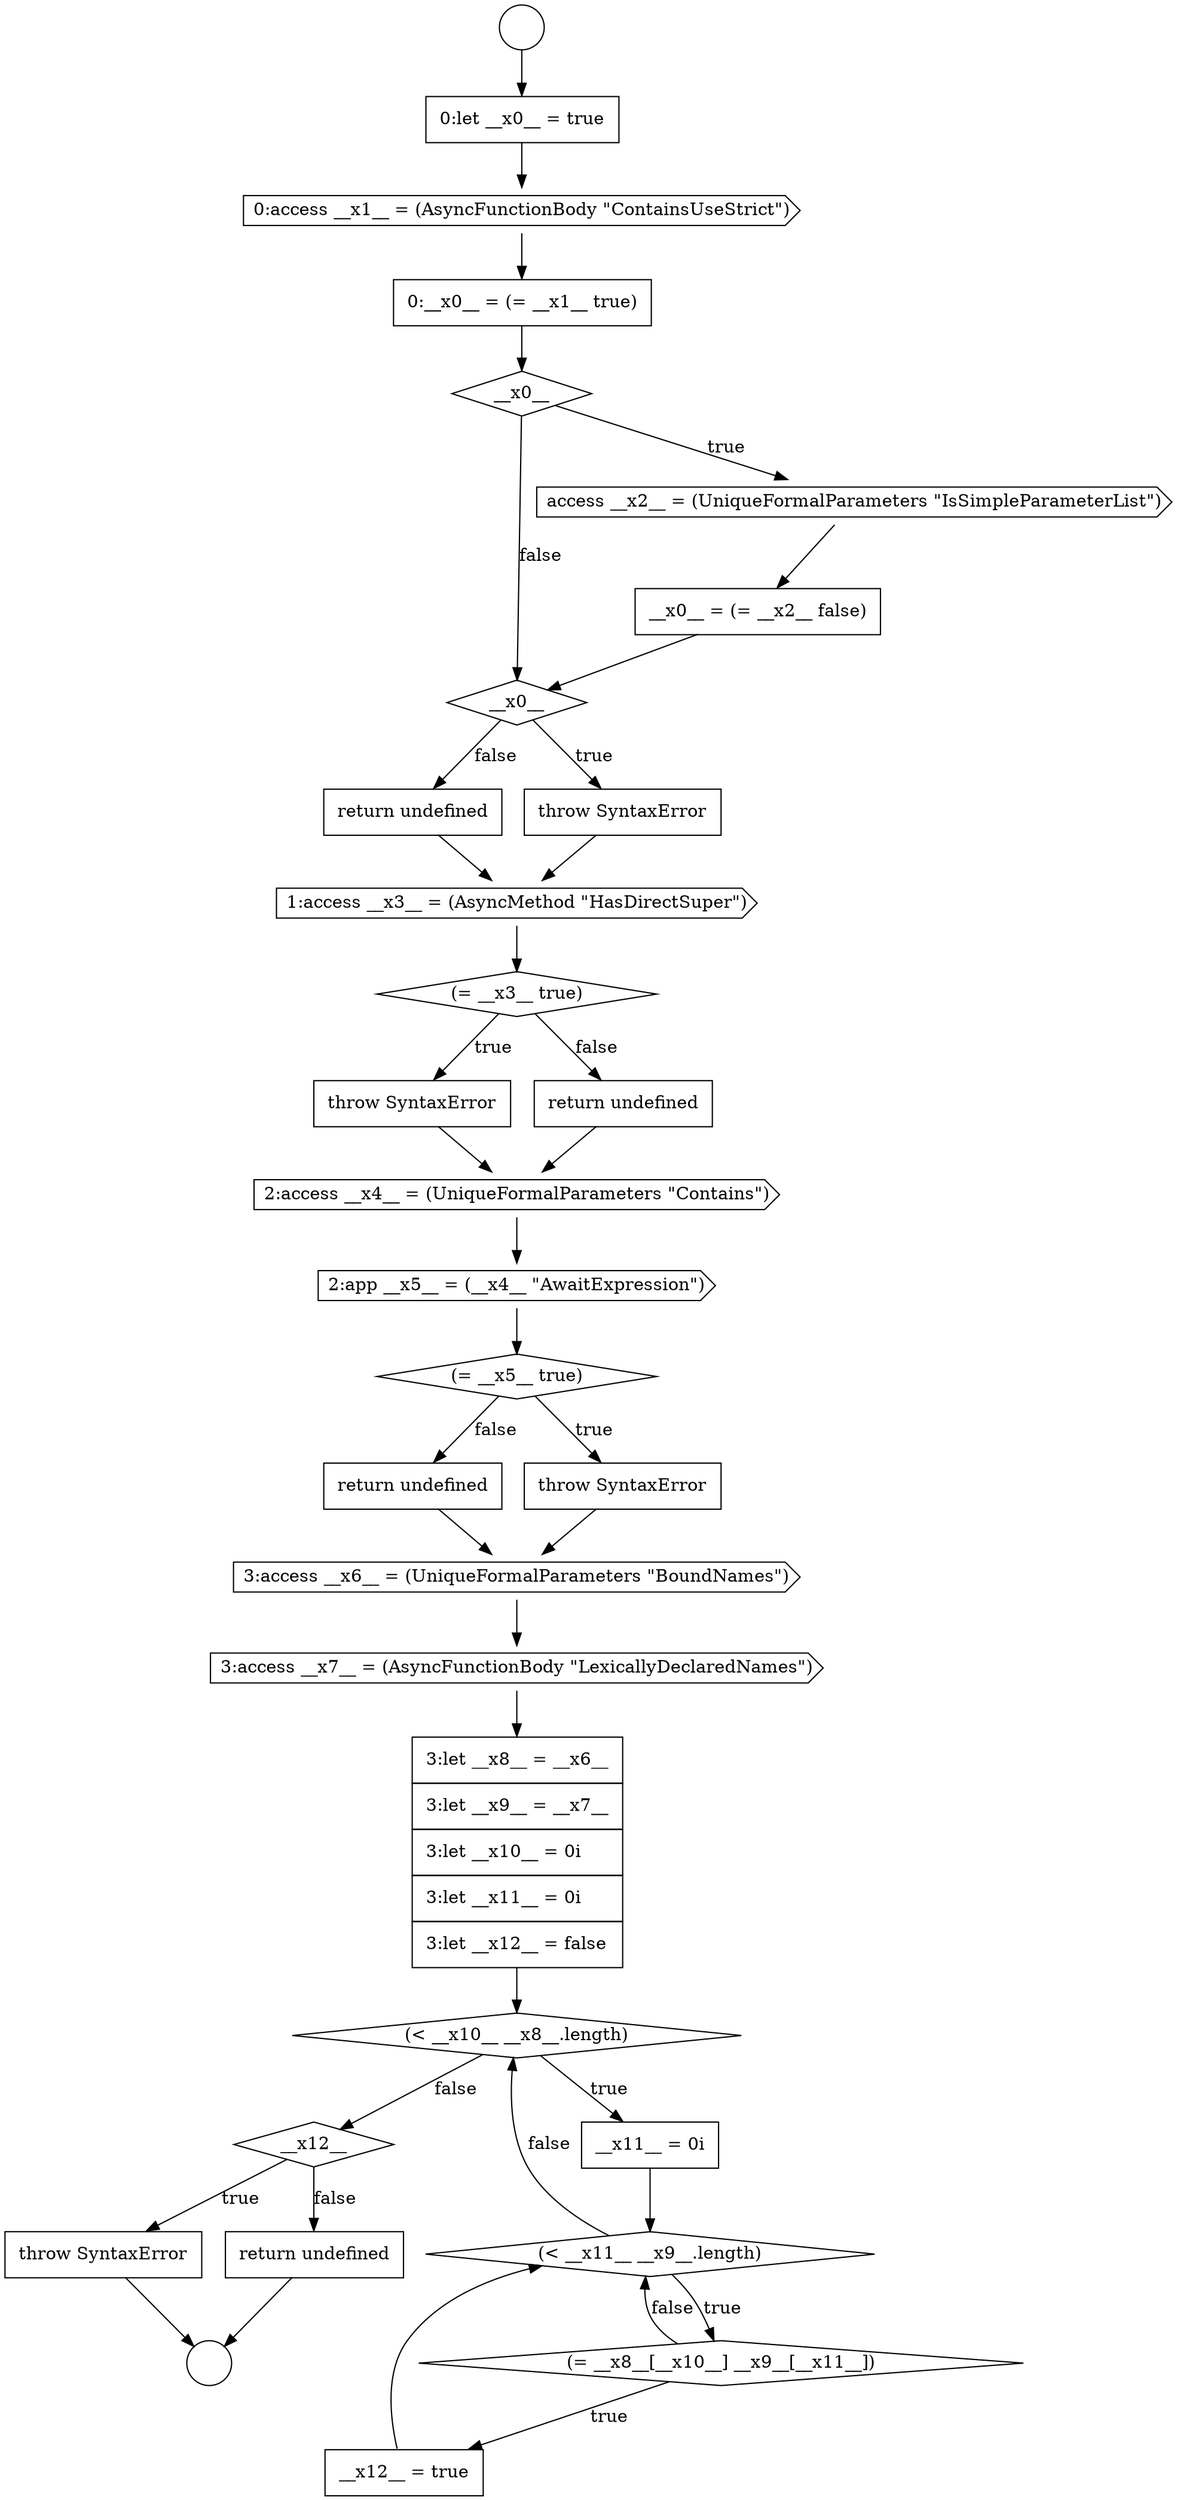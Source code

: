 digraph {
  node19414 [shape=diamond, label=<<font color="black">__x12__</font>> color="black" fillcolor="white" style=filled]
  node19396 [shape=none, margin=0, label=<<font color="black">
    <table border="0" cellborder="1" cellspacing="0" cellpadding="10">
      <tr><td align="left">return undefined</td></tr>
    </table>
  </font>> color="black" fillcolor="white" style=filled]
  node19412 [shape=diamond, label=<<font color="black">(= __x8__[__x10__] __x9__[__x11__])</font>> color="black" fillcolor="white" style=filled]
  node19408 [shape=none, margin=0, label=<<font color="black">
    <table border="0" cellborder="1" cellspacing="0" cellpadding="10">
      <tr><td align="left">3:let __x8__ = __x6__</td></tr>
      <tr><td align="left">3:let __x9__ = __x7__</td></tr>
      <tr><td align="left">3:let __x10__ = 0i</td></tr>
      <tr><td align="left">3:let __x11__ = 0i</td></tr>
      <tr><td align="left">3:let __x12__ = false</td></tr>
    </table>
  </font>> color="black" fillcolor="white" style=filled]
  node19399 [shape=none, margin=0, label=<<font color="black">
    <table border="0" cellborder="1" cellspacing="0" cellpadding="10">
      <tr><td align="left">throw SyntaxError</td></tr>
    </table>
  </font>> color="black" fillcolor="white" style=filled]
  node19416 [shape=none, margin=0, label=<<font color="black">
    <table border="0" cellborder="1" cellspacing="0" cellpadding="10">
      <tr><td align="left">return undefined</td></tr>
    </table>
  </font>> color="black" fillcolor="white" style=filled]
  node19397 [shape=cds, label=<<font color="black">1:access __x3__ = (AsyncMethod &quot;HasDirectSuper&quot;)</font>> color="black" fillcolor="white" style=filled]
  node19394 [shape=diamond, label=<<font color="black">__x0__</font>> color="black" fillcolor="white" style=filled]
  node19406 [shape=cds, label=<<font color="black">3:access __x6__ = (UniqueFormalParameters &quot;BoundNames&quot;)</font>> color="black" fillcolor="white" style=filled]
  node19391 [shape=diamond, label=<<font color="black">__x0__</font>> color="black" fillcolor="white" style=filled]
  node19410 [shape=none, margin=0, label=<<font color="black">
    <table border="0" cellborder="1" cellspacing="0" cellpadding="10">
      <tr><td align="left">__x11__ = 0i</td></tr>
    </table>
  </font>> color="black" fillcolor="white" style=filled]
  node19387 [shape=circle label=" " color="black" fillcolor="white" style=filled]
  node19402 [shape=cds, label=<<font color="black">2:app __x5__ = (__x4__ &quot;AwaitExpression&quot;)</font>> color="black" fillcolor="white" style=filled]
  node19411 [shape=diamond, label=<<font color="black">(&lt; __x11__ __x9__.length)</font>> color="black" fillcolor="white" style=filled]
  node19386 [shape=circle label=" " color="black" fillcolor="white" style=filled]
  node19401 [shape=cds, label=<<font color="black">2:access __x4__ = (UniqueFormalParameters &quot;Contains&quot;)</font>> color="black" fillcolor="white" style=filled]
  node19390 [shape=none, margin=0, label=<<font color="black">
    <table border="0" cellborder="1" cellspacing="0" cellpadding="10">
      <tr><td align="left">0:__x0__ = (= __x1__ true)</td></tr>
    </table>
  </font>> color="black" fillcolor="white" style=filled]
  node19405 [shape=none, margin=0, label=<<font color="black">
    <table border="0" cellborder="1" cellspacing="0" cellpadding="10">
      <tr><td align="left">return undefined</td></tr>
    </table>
  </font>> color="black" fillcolor="white" style=filled]
  node19393 [shape=none, margin=0, label=<<font color="black">
    <table border="0" cellborder="1" cellspacing="0" cellpadding="10">
      <tr><td align="left">__x0__ = (= __x2__ false)</td></tr>
    </table>
  </font>> color="black" fillcolor="white" style=filled]
  node19398 [shape=diamond, label=<<font color="black">(= __x3__ true)</font>> color="black" fillcolor="white" style=filled]
  node19415 [shape=none, margin=0, label=<<font color="black">
    <table border="0" cellborder="1" cellspacing="0" cellpadding="10">
      <tr><td align="left">throw SyntaxError</td></tr>
    </table>
  </font>> color="black" fillcolor="white" style=filled]
  node19404 [shape=none, margin=0, label=<<font color="black">
    <table border="0" cellborder="1" cellspacing="0" cellpadding="10">
      <tr><td align="left">throw SyntaxError</td></tr>
    </table>
  </font>> color="black" fillcolor="white" style=filled]
  node19389 [shape=cds, label=<<font color="black">0:access __x1__ = (AsyncFunctionBody &quot;ContainsUseStrict&quot;)</font>> color="black" fillcolor="white" style=filled]
  node19409 [shape=diamond, label=<<font color="black">(&lt; __x10__ __x8__.length)</font>> color="black" fillcolor="white" style=filled]
  node19392 [shape=cds, label=<<font color="black">access __x2__ = (UniqueFormalParameters &quot;IsSimpleParameterList&quot;)</font>> color="black" fillcolor="white" style=filled]
  node19407 [shape=cds, label=<<font color="black">3:access __x7__ = (AsyncFunctionBody &quot;LexicallyDeclaredNames&quot;)</font>> color="black" fillcolor="white" style=filled]
  node19388 [shape=none, margin=0, label=<<font color="black">
    <table border="0" cellborder="1" cellspacing="0" cellpadding="10">
      <tr><td align="left">0:let __x0__ = true</td></tr>
    </table>
  </font>> color="black" fillcolor="white" style=filled]
  node19403 [shape=diamond, label=<<font color="black">(= __x5__ true)</font>> color="black" fillcolor="white" style=filled]
  node19395 [shape=none, margin=0, label=<<font color="black">
    <table border="0" cellborder="1" cellspacing="0" cellpadding="10">
      <tr><td align="left">throw SyntaxError</td></tr>
    </table>
  </font>> color="black" fillcolor="white" style=filled]
  node19400 [shape=none, margin=0, label=<<font color="black">
    <table border="0" cellborder="1" cellspacing="0" cellpadding="10">
      <tr><td align="left">return undefined</td></tr>
    </table>
  </font>> color="black" fillcolor="white" style=filled]
  node19413 [shape=none, margin=0, label=<<font color="black">
    <table border="0" cellborder="1" cellspacing="0" cellpadding="10">
      <tr><td align="left">__x12__ = true</td></tr>
    </table>
  </font>> color="black" fillcolor="white" style=filled]
  node19386 -> node19388 [ color="black"]
  node19391 -> node19392 [label=<<font color="black">true</font>> color="black"]
  node19391 -> node19394 [label=<<font color="black">false</font>> color="black"]
  node19413 -> node19411 [ color="black"]
  node19408 -> node19409 [ color="black"]
  node19416 -> node19387 [ color="black"]
  node19414 -> node19415 [label=<<font color="black">true</font>> color="black"]
  node19414 -> node19416 [label=<<font color="black">false</font>> color="black"]
  node19412 -> node19413 [label=<<font color="black">true</font>> color="black"]
  node19412 -> node19411 [label=<<font color="black">false</font>> color="black"]
  node19411 -> node19412 [label=<<font color="black">true</font>> color="black"]
  node19411 -> node19409 [label=<<font color="black">false</font>> color="black"]
  node19404 -> node19406 [ color="black"]
  node19398 -> node19399 [label=<<font color="black">true</font>> color="black"]
  node19398 -> node19400 [label=<<font color="black">false</font>> color="black"]
  node19388 -> node19389 [ color="black"]
  node19393 -> node19394 [ color="black"]
  node19407 -> node19408 [ color="black"]
  node19396 -> node19397 [ color="black"]
  node19395 -> node19397 [ color="black"]
  node19390 -> node19391 [ color="black"]
  node19399 -> node19401 [ color="black"]
  node19405 -> node19406 [ color="black"]
  node19392 -> node19393 [ color="black"]
  node19389 -> node19390 [ color="black"]
  node19397 -> node19398 [ color="black"]
  node19406 -> node19407 [ color="black"]
  node19401 -> node19402 [ color="black"]
  node19415 -> node19387 [ color="black"]
  node19402 -> node19403 [ color="black"]
  node19394 -> node19395 [label=<<font color="black">true</font>> color="black"]
  node19394 -> node19396 [label=<<font color="black">false</font>> color="black"]
  node19403 -> node19404 [label=<<font color="black">true</font>> color="black"]
  node19403 -> node19405 [label=<<font color="black">false</font>> color="black"]
  node19409 -> node19410 [label=<<font color="black">true</font>> color="black"]
  node19409 -> node19414 [label=<<font color="black">false</font>> color="black"]
  node19410 -> node19411 [ color="black"]
  node19400 -> node19401 [ color="black"]
}
